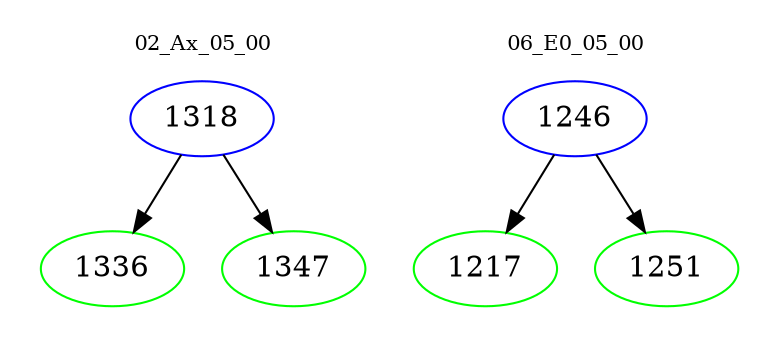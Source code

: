 digraph{
subgraph cluster_0 {
color = white
label = "02_Ax_05_00";
fontsize=10;
T0_1318 [label="1318", color="blue"]
T0_1318 -> T0_1336 [color="black"]
T0_1336 [label="1336", color="green"]
T0_1318 -> T0_1347 [color="black"]
T0_1347 [label="1347", color="green"]
}
subgraph cluster_1 {
color = white
label = "06_E0_05_00";
fontsize=10;
T1_1246 [label="1246", color="blue"]
T1_1246 -> T1_1217 [color="black"]
T1_1217 [label="1217", color="green"]
T1_1246 -> T1_1251 [color="black"]
T1_1251 [label="1251", color="green"]
}
}
